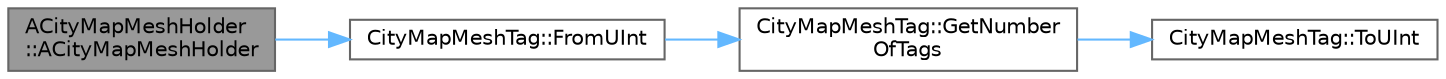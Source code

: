 digraph "ACityMapMeshHolder::ACityMapMeshHolder"
{
 // INTERACTIVE_SVG=YES
 // LATEX_PDF_SIZE
  bgcolor="transparent";
  edge [fontname=Helvetica,fontsize=10,labelfontname=Helvetica,labelfontsize=10];
  node [fontname=Helvetica,fontsize=10,shape=box,height=0.2,width=0.4];
  rankdir="LR";
  Node1 [id="Node000001",label="ACityMapMeshHolder\l::ACityMapMeshHolder",height=0.2,width=0.4,color="gray40", fillcolor="grey60", style="filled", fontcolor="black",tooltip="Initializes the mesh holders."];
  Node1 -> Node2 [id="edge1_Node000001_Node000002",color="steelblue1",style="solid",tooltip=" "];
  Node2 [id="Node000002",label="CityMapMeshTag::FromUInt",height=0.2,width=0.4,color="grey40", fillcolor="white", style="filled",URL="$d6/d33/classCityMapMeshTag.html#a6ed367e2730d152438d38ef15fe1fb5c",tooltip="Convert an unsigned integer to a ECityMapMeshTag."];
  Node2 -> Node3 [id="edge2_Node000002_Node000003",color="steelblue1",style="solid",tooltip=" "];
  Node3 [id="Node000003",label="CityMapMeshTag::GetNumber\lOfTags",height=0.2,width=0.4,color="grey40", fillcolor="white", style="filled",URL="$d6/d33/classCityMapMeshTag.html#a7466d877b3c82a695c664c0634f8bdeb",tooltip="Return the number of tags."];
  Node3 -> Node4 [id="edge3_Node000003_Node000004",color="steelblue1",style="solid",tooltip=" "];
  Node4 [id="Node000004",label="CityMapMeshTag::ToUInt",height=0.2,width=0.4,color="grey40", fillcolor="white", style="filled",URL="$d6/d33/classCityMapMeshTag.html#adff3a665d299485e5953eb382ade78f9",tooltip="Convert Tag to an unsigned integer type."];
}
